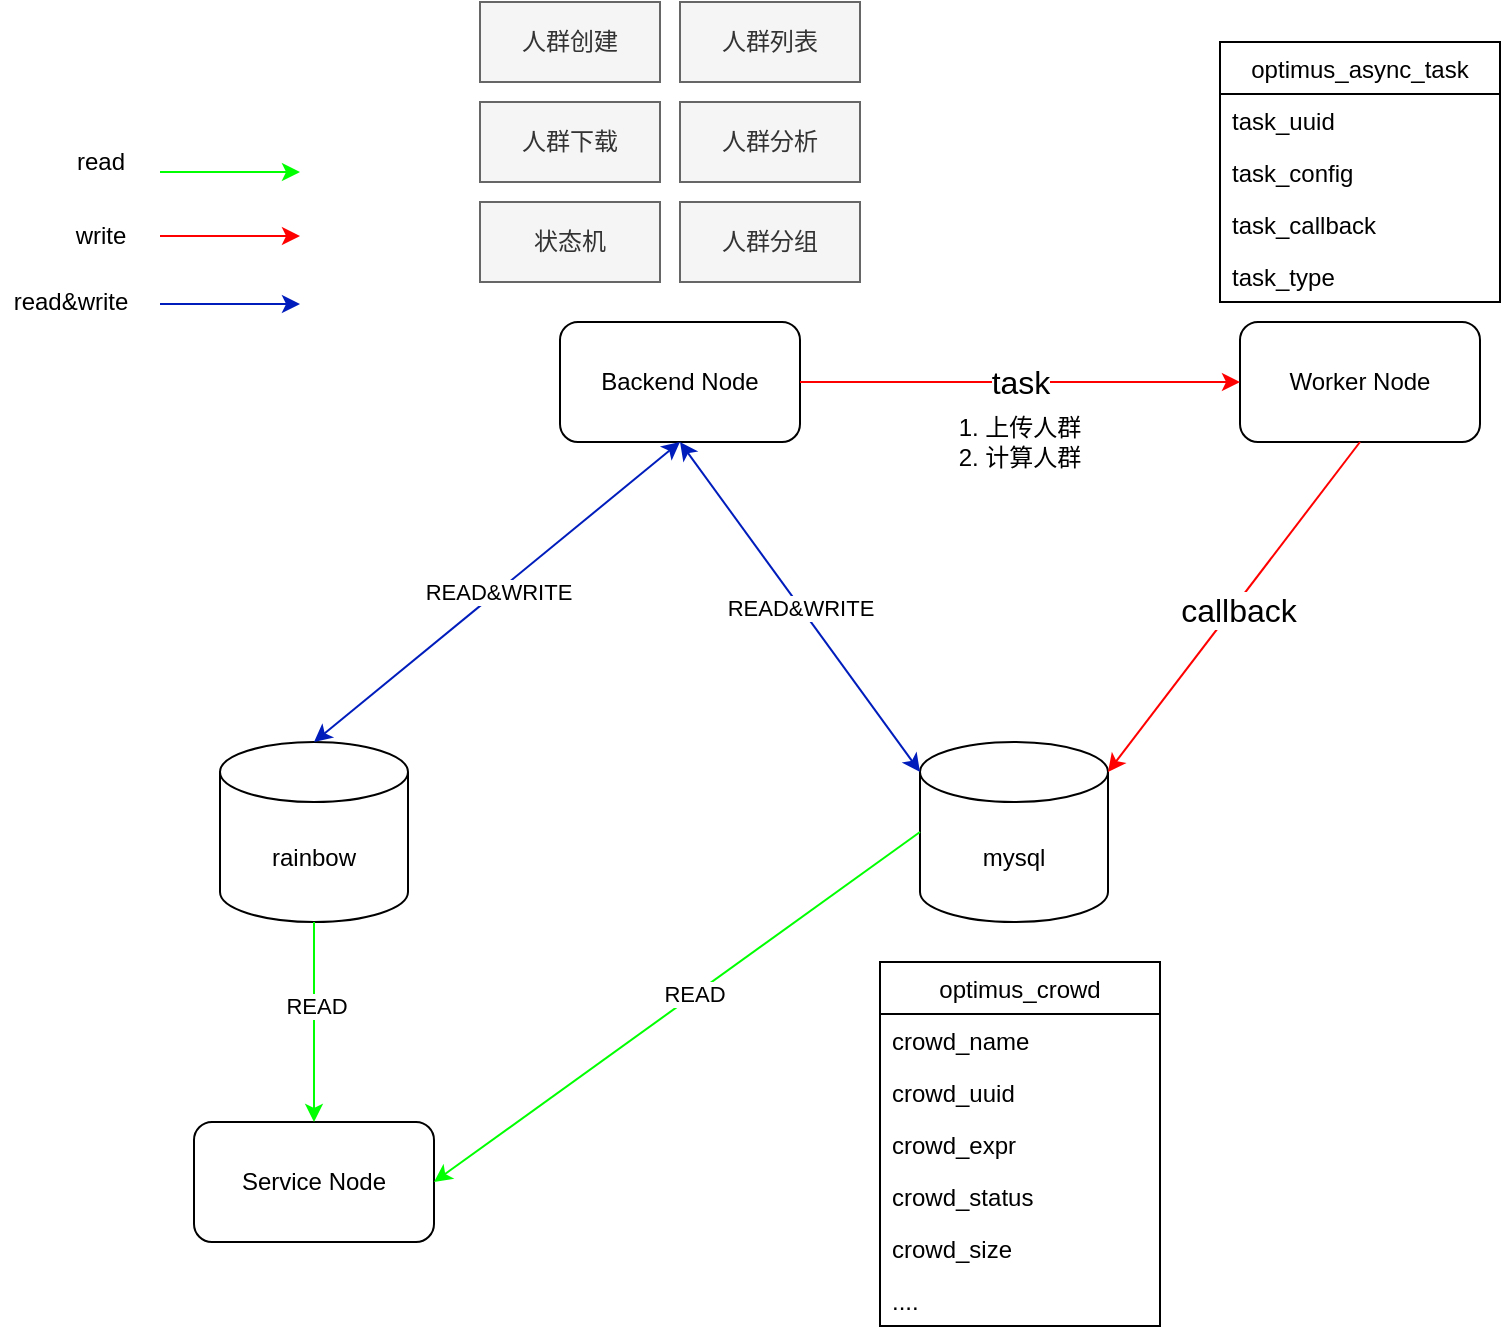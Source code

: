 <mxfile version="15.0.6" type="github">
  <diagram id="fYgDOWnkKd0Z5Vb0ao0X" name="Page-1">
    <mxGraphModel dx="2083" dy="754" grid="1" gridSize="10" guides="1" tooltips="1" connect="1" arrows="1" fold="1" page="1" pageScale="1" pageWidth="827" pageHeight="1169" math="0" shadow="0">
      <root>
        <mxCell id="0" />
        <mxCell id="1" parent="0" />
        <mxCell id="V11sSQZRBxnOTxt7Vm7f-1" value="Backend Node" style="rounded=1;whiteSpace=wrap;html=1;" vertex="1" parent="1">
          <mxGeometry x="160" y="370" width="120" height="60" as="geometry" />
        </mxCell>
        <mxCell id="V11sSQZRBxnOTxt7Vm7f-2" value="Worker Node" style="rounded=1;whiteSpace=wrap;html=1;" vertex="1" parent="1">
          <mxGeometry x="500" y="370" width="120" height="60" as="geometry" />
        </mxCell>
        <mxCell id="V11sSQZRBxnOTxt7Vm7f-3" value="mysql" style="shape=cylinder3;whiteSpace=wrap;html=1;boundedLbl=1;backgroundOutline=1;size=15;" vertex="1" parent="1">
          <mxGeometry x="340" y="580" width="94" height="90" as="geometry" />
        </mxCell>
        <mxCell id="V11sSQZRBxnOTxt7Vm7f-4" value="" style="endArrow=classic;html=1;exitX=1;exitY=0.5;exitDx=0;exitDy=0;entryX=0;entryY=0.5;entryDx=0;entryDy=0;fillColor=#f8cecc;strokeColor=#FF0000;" edge="1" parent="1" source="V11sSQZRBxnOTxt7Vm7f-1" target="V11sSQZRBxnOTxt7Vm7f-2">
          <mxGeometry width="50" height="50" relative="1" as="geometry">
            <mxPoint x="60" y="490" as="sourcePoint" />
            <mxPoint x="400" y="420" as="targetPoint" />
          </mxGeometry>
        </mxCell>
        <mxCell id="V11sSQZRBxnOTxt7Vm7f-9" value="&lt;font style=&quot;font-size: 16px&quot;&gt;task&lt;/font&gt;" style="edgeLabel;html=1;align=center;verticalAlign=middle;resizable=0;points=[];" vertex="1" connectable="0" parent="V11sSQZRBxnOTxt7Vm7f-4">
          <mxGeometry relative="1" as="geometry">
            <mxPoint as="offset" />
          </mxGeometry>
        </mxCell>
        <mxCell id="V11sSQZRBxnOTxt7Vm7f-7" value="" style="endArrow=classic;html=1;exitX=0.5;exitY=1;exitDx=0;exitDy=0;entryX=1;entryY=0;entryDx=0;entryDy=15;entryPerimeter=0;fillColor=#f8cecc;strokeColor=#FF0000;" edge="1" parent="1" source="V11sSQZRBxnOTxt7Vm7f-2" target="V11sSQZRBxnOTxt7Vm7f-3">
          <mxGeometry width="50" height="50" relative="1" as="geometry">
            <mxPoint x="290" y="410" as="sourcePoint" />
            <mxPoint x="424" y="410" as="targetPoint" />
          </mxGeometry>
        </mxCell>
        <mxCell id="V11sSQZRBxnOTxt7Vm7f-8" value="&lt;font style=&quot;font-size: 16px&quot;&gt;callback&lt;/font&gt;" style="edgeLabel;html=1;align=center;verticalAlign=middle;resizable=0;points=[];" vertex="1" connectable="0" parent="V11sSQZRBxnOTxt7Vm7f-7">
          <mxGeometry x="-0.0" y="2" relative="1" as="geometry">
            <mxPoint as="offset" />
          </mxGeometry>
        </mxCell>
        <mxCell id="V11sSQZRBxnOTxt7Vm7f-10" value="&lt;div style=&quot;text-align: justify&quot;&gt;&lt;span&gt;1. 上传人群&lt;/span&gt;&lt;br&gt;&lt;span&gt;2. 计算人群&lt;/span&gt;&lt;br&gt;&lt;/div&gt;" style="text;html=1;strokeColor=none;fillColor=none;align=center;verticalAlign=middle;whiteSpace=wrap;rounded=0;" vertex="1" parent="1">
          <mxGeometry x="340" y="410" width="100" height="40" as="geometry" />
        </mxCell>
        <mxCell id="V11sSQZRBxnOTxt7Vm7f-15" value="READ&amp;amp;WRITE" style="endArrow=classic;startArrow=classic;html=1;entryX=0.5;entryY=1;entryDx=0;entryDy=0;exitX=0;exitY=0;exitDx=0;exitDy=15;exitPerimeter=0;fillColor=#0050ef;strokeColor=#001DBC;" edge="1" parent="1" source="V11sSQZRBxnOTxt7Vm7f-3" target="V11sSQZRBxnOTxt7Vm7f-1">
          <mxGeometry width="50" height="50" relative="1" as="geometry">
            <mxPoint x="250" y="530" as="sourcePoint" />
            <mxPoint x="300" y="480" as="targetPoint" />
          </mxGeometry>
        </mxCell>
        <mxCell id="V11sSQZRBxnOTxt7Vm7f-16" value="人群创建" style="rounded=0;whiteSpace=wrap;html=1;fillColor=#f5f5f5;strokeColor=#666666;fontColor=#333333;" vertex="1" parent="1">
          <mxGeometry x="120" y="210" width="90" height="40" as="geometry" />
        </mxCell>
        <mxCell id="V11sSQZRBxnOTxt7Vm7f-18" value="人群列表" style="rounded=0;whiteSpace=wrap;html=1;fillColor=#f5f5f5;strokeColor=#666666;fontColor=#333333;" vertex="1" parent="1">
          <mxGeometry x="220" y="210" width="90" height="40" as="geometry" />
        </mxCell>
        <mxCell id="V11sSQZRBxnOTxt7Vm7f-19" value="人群下载" style="rounded=0;whiteSpace=wrap;html=1;fillColor=#f5f5f5;strokeColor=#666666;fontColor=#333333;" vertex="1" parent="1">
          <mxGeometry x="120" y="260" width="90" height="40" as="geometry" />
        </mxCell>
        <mxCell id="V11sSQZRBxnOTxt7Vm7f-20" value="人群分析" style="rounded=0;whiteSpace=wrap;html=1;fillColor=#f5f5f5;strokeColor=#666666;fontColor=#333333;" vertex="1" parent="1">
          <mxGeometry x="220" y="260" width="90" height="40" as="geometry" />
        </mxCell>
        <mxCell id="V11sSQZRBxnOTxt7Vm7f-21" value="状态机" style="rounded=0;whiteSpace=wrap;html=1;fillColor=#f5f5f5;strokeColor=#666666;fontColor=#333333;" vertex="1" parent="1">
          <mxGeometry x="120" y="310" width="90" height="40" as="geometry" />
        </mxCell>
        <mxCell id="V11sSQZRBxnOTxt7Vm7f-22" value="人群分组" style="rounded=0;whiteSpace=wrap;html=1;fillColor=#f5f5f5;strokeColor=#666666;fontColor=#333333;" vertex="1" parent="1">
          <mxGeometry x="220" y="310" width="90" height="40" as="geometry" />
        </mxCell>
        <mxCell id="V11sSQZRBxnOTxt7Vm7f-23" value="optimus_async_task" style="swimlane;fontStyle=0;childLayout=stackLayout;horizontal=1;startSize=26;horizontalStack=0;resizeParent=1;resizeParentMax=0;resizeLast=0;collapsible=1;marginBottom=0;" vertex="1" parent="1">
          <mxGeometry x="490" y="230" width="140" height="130" as="geometry">
            <mxRectangle x="490" y="240" width="110" height="26" as="alternateBounds" />
          </mxGeometry>
        </mxCell>
        <mxCell id="V11sSQZRBxnOTxt7Vm7f-44" value="task_uuid" style="text;strokeColor=none;fillColor=none;align=left;verticalAlign=top;spacingLeft=4;spacingRight=4;overflow=hidden;rotatable=0;points=[[0,0.5],[1,0.5]];portConstraint=eastwest;" vertex="1" parent="V11sSQZRBxnOTxt7Vm7f-23">
          <mxGeometry y="26" width="140" height="26" as="geometry" />
        </mxCell>
        <mxCell id="V11sSQZRBxnOTxt7Vm7f-24" value="task_config" style="text;strokeColor=none;fillColor=none;align=left;verticalAlign=top;spacingLeft=4;spacingRight=4;overflow=hidden;rotatable=0;points=[[0,0.5],[1,0.5]];portConstraint=eastwest;" vertex="1" parent="V11sSQZRBxnOTxt7Vm7f-23">
          <mxGeometry y="52" width="140" height="26" as="geometry" />
        </mxCell>
        <mxCell id="V11sSQZRBxnOTxt7Vm7f-25" value="task_callback" style="text;strokeColor=none;fillColor=none;align=left;verticalAlign=top;spacingLeft=4;spacingRight=4;overflow=hidden;rotatable=0;points=[[0,0.5],[1,0.5]];portConstraint=eastwest;" vertex="1" parent="V11sSQZRBxnOTxt7Vm7f-23">
          <mxGeometry y="78" width="140" height="26" as="geometry" />
        </mxCell>
        <mxCell id="V11sSQZRBxnOTxt7Vm7f-26" value="task_type" style="text;strokeColor=none;fillColor=none;align=left;verticalAlign=top;spacingLeft=4;spacingRight=4;overflow=hidden;rotatable=0;points=[[0,0.5],[1,0.5]];portConstraint=eastwest;" vertex="1" parent="V11sSQZRBxnOTxt7Vm7f-23">
          <mxGeometry y="104" width="140" height="26" as="geometry" />
        </mxCell>
        <mxCell id="V11sSQZRBxnOTxt7Vm7f-37" value="optimus_crowd" style="swimlane;fontStyle=0;childLayout=stackLayout;horizontal=1;startSize=26;horizontalStack=0;resizeParent=1;resizeParentMax=0;resizeLast=0;collapsible=1;marginBottom=0;" vertex="1" parent="1">
          <mxGeometry x="320" y="690" width="140" height="182" as="geometry">
            <mxRectangle x="490" y="240" width="110" height="26" as="alternateBounds" />
          </mxGeometry>
        </mxCell>
        <mxCell id="V11sSQZRBxnOTxt7Vm7f-38" value="crowd_name" style="text;strokeColor=none;fillColor=none;align=left;verticalAlign=top;spacingLeft=4;spacingRight=4;overflow=hidden;rotatable=0;points=[[0,0.5],[1,0.5]];portConstraint=eastwest;" vertex="1" parent="V11sSQZRBxnOTxt7Vm7f-37">
          <mxGeometry y="26" width="140" height="26" as="geometry" />
        </mxCell>
        <mxCell id="V11sSQZRBxnOTxt7Vm7f-39" value="crowd_uuid" style="text;strokeColor=none;fillColor=none;align=left;verticalAlign=top;spacingLeft=4;spacingRight=4;overflow=hidden;rotatable=0;points=[[0,0.5],[1,0.5]];portConstraint=eastwest;" vertex="1" parent="V11sSQZRBxnOTxt7Vm7f-37">
          <mxGeometry y="52" width="140" height="26" as="geometry" />
        </mxCell>
        <mxCell id="V11sSQZRBxnOTxt7Vm7f-41" value="crowd_expr" style="text;strokeColor=none;fillColor=none;align=left;verticalAlign=top;spacingLeft=4;spacingRight=4;overflow=hidden;rotatable=0;points=[[0,0.5],[1,0.5]];portConstraint=eastwest;" vertex="1" parent="V11sSQZRBxnOTxt7Vm7f-37">
          <mxGeometry y="78" width="140" height="26" as="geometry" />
        </mxCell>
        <mxCell id="V11sSQZRBxnOTxt7Vm7f-45" value="crowd_status" style="text;strokeColor=none;fillColor=none;align=left;verticalAlign=top;spacingLeft=4;spacingRight=4;overflow=hidden;rotatable=0;points=[[0,0.5],[1,0.5]];portConstraint=eastwest;" vertex="1" parent="V11sSQZRBxnOTxt7Vm7f-37">
          <mxGeometry y="104" width="140" height="26" as="geometry" />
        </mxCell>
        <mxCell id="V11sSQZRBxnOTxt7Vm7f-42" value="crowd_size" style="text;strokeColor=none;fillColor=none;align=left;verticalAlign=top;spacingLeft=4;spacingRight=4;overflow=hidden;rotatable=0;points=[[0,0.5],[1,0.5]];portConstraint=eastwest;" vertex="1" parent="V11sSQZRBxnOTxt7Vm7f-37">
          <mxGeometry y="130" width="140" height="26" as="geometry" />
        </mxCell>
        <mxCell id="V11sSQZRBxnOTxt7Vm7f-43" value="...." style="text;strokeColor=none;fillColor=none;align=left;verticalAlign=top;spacingLeft=4;spacingRight=4;overflow=hidden;rotatable=0;points=[[0,0.5],[1,0.5]];portConstraint=eastwest;" vertex="1" parent="V11sSQZRBxnOTxt7Vm7f-37">
          <mxGeometry y="156" width="140" height="26" as="geometry" />
        </mxCell>
        <mxCell id="V11sSQZRBxnOTxt7Vm7f-46" value="rainbow" style="shape=cylinder3;whiteSpace=wrap;html=1;boundedLbl=1;backgroundOutline=1;size=15;" vertex="1" parent="1">
          <mxGeometry x="-10" y="580" width="94" height="90" as="geometry" />
        </mxCell>
        <mxCell id="V11sSQZRBxnOTxt7Vm7f-47" value="READ&amp;amp;WRITE" style="endArrow=classic;startArrow=classic;html=1;exitX=0.5;exitY=0;exitDx=0;exitDy=0;exitPerimeter=0;fillColor=#0050ef;strokeColor=#001DBC;" edge="1" parent="1" source="V11sSQZRBxnOTxt7Vm7f-46">
          <mxGeometry width="50" height="50" relative="1" as="geometry">
            <mxPoint x="20" y="560" as="sourcePoint" />
            <mxPoint x="220" y="430" as="targetPoint" />
          </mxGeometry>
        </mxCell>
        <mxCell id="V11sSQZRBxnOTxt7Vm7f-48" value="Service Node" style="rounded=1;whiteSpace=wrap;html=1;" vertex="1" parent="1">
          <mxGeometry x="-23" y="770" width="120" height="60" as="geometry" />
        </mxCell>
        <mxCell id="V11sSQZRBxnOTxt7Vm7f-50" value="" style="endArrow=classic;html=1;exitX=0;exitY=0.5;exitDx=0;exitDy=0;exitPerimeter=0;entryX=1;entryY=0.5;entryDx=0;entryDy=0;fillColor=#d5e8d4;strokeColor=#00FF00;" edge="1" parent="1" source="V11sSQZRBxnOTxt7Vm7f-3" target="V11sSQZRBxnOTxt7Vm7f-48">
          <mxGeometry width="50" height="50" relative="1" as="geometry">
            <mxPoint x="190" y="800" as="sourcePoint" />
            <mxPoint x="240" y="750" as="targetPoint" />
          </mxGeometry>
        </mxCell>
        <mxCell id="V11sSQZRBxnOTxt7Vm7f-52" value="READ" style="edgeLabel;html=1;align=center;verticalAlign=middle;resizable=0;points=[];" vertex="1" connectable="0" parent="V11sSQZRBxnOTxt7Vm7f-50">
          <mxGeometry x="-0.071" relative="1" as="geometry">
            <mxPoint as="offset" />
          </mxGeometry>
        </mxCell>
        <mxCell id="V11sSQZRBxnOTxt7Vm7f-51" value="" style="endArrow=classic;html=1;exitX=0.5;exitY=1;exitDx=0;exitDy=0;exitPerimeter=0;entryX=0.5;entryY=0;entryDx=0;entryDy=0;fillColor=#d5e8d4;strokeColor=#00FF00;" edge="1" parent="1" source="V11sSQZRBxnOTxt7Vm7f-46" target="V11sSQZRBxnOTxt7Vm7f-48">
          <mxGeometry width="50" height="50" relative="1" as="geometry">
            <mxPoint x="350" y="635" as="sourcePoint" />
            <mxPoint x="107" y="810" as="targetPoint" />
          </mxGeometry>
        </mxCell>
        <mxCell id="V11sSQZRBxnOTxt7Vm7f-53" value="READ" style="edgeLabel;html=1;align=center;verticalAlign=middle;resizable=0;points=[];" vertex="1" connectable="0" parent="V11sSQZRBxnOTxt7Vm7f-51">
          <mxGeometry x="-0.16" y="1" relative="1" as="geometry">
            <mxPoint as="offset" />
          </mxGeometry>
        </mxCell>
        <mxCell id="V11sSQZRBxnOTxt7Vm7f-54" value="" style="endArrow=classic;html=1;fillColor=#dae8fc;strokeColor=#00FF00;" edge="1" parent="1">
          <mxGeometry width="50" height="50" relative="1" as="geometry">
            <mxPoint x="-40" y="295" as="sourcePoint" />
            <mxPoint x="30" y="295" as="targetPoint" />
          </mxGeometry>
        </mxCell>
        <mxCell id="V11sSQZRBxnOTxt7Vm7f-55" value="" style="endArrow=classic;html=1;fillColor=#f8cecc;strokeColor=#FF0000;" edge="1" parent="1">
          <mxGeometry width="50" height="50" relative="1" as="geometry">
            <mxPoint x="-40" y="327" as="sourcePoint" />
            <mxPoint x="30" y="327" as="targetPoint" />
          </mxGeometry>
        </mxCell>
        <mxCell id="V11sSQZRBxnOTxt7Vm7f-56" value="" style="endArrow=classic;html=1;fillColor=#e1d5e7;strokeColor=#001DBC;" edge="1" parent="1">
          <mxGeometry width="50" height="50" relative="1" as="geometry">
            <mxPoint x="-40" y="361" as="sourcePoint" />
            <mxPoint x="30" y="361" as="targetPoint" />
          </mxGeometry>
        </mxCell>
        <mxCell id="V11sSQZRBxnOTxt7Vm7f-57" value="read" style="text;html=1;align=center;verticalAlign=middle;resizable=0;points=[];autosize=1;strokeColor=none;fillColor=none;" vertex="1" parent="1">
          <mxGeometry x="-90" y="280" width="40" height="20" as="geometry" />
        </mxCell>
        <mxCell id="V11sSQZRBxnOTxt7Vm7f-60" value="write" style="text;html=1;align=center;verticalAlign=middle;resizable=0;points=[];autosize=1;strokeColor=none;fillColor=none;" vertex="1" parent="1">
          <mxGeometry x="-90" y="317" width="40" height="20" as="geometry" />
        </mxCell>
        <mxCell id="V11sSQZRBxnOTxt7Vm7f-61" value="read&amp;amp;write" style="text;html=1;align=center;verticalAlign=middle;resizable=0;points=[];autosize=1;strokeColor=none;fillColor=none;" vertex="1" parent="1">
          <mxGeometry x="-120" y="350" width="70" height="20" as="geometry" />
        </mxCell>
      </root>
    </mxGraphModel>
  </diagram>
</mxfile>
